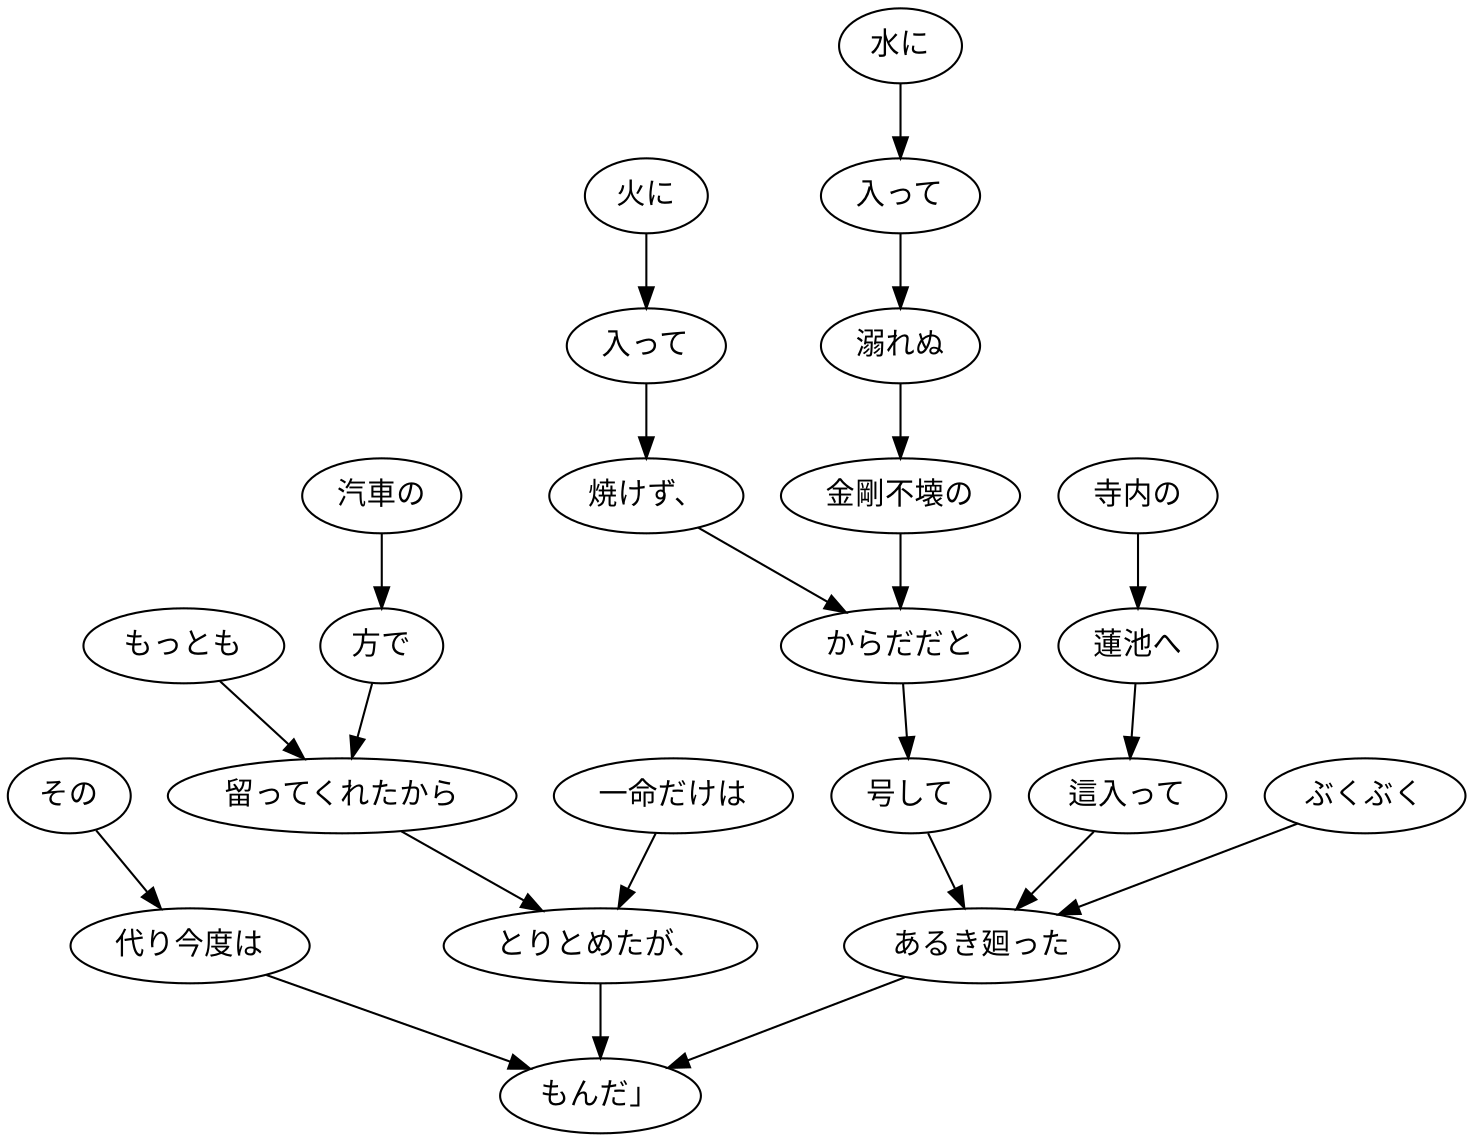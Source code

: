 digraph graph6135 {
	node0 [label="もっとも"];
	node1 [label="汽車の"];
	node2 [label="方で"];
	node3 [label="留ってくれたから"];
	node4 [label="一命だけは"];
	node5 [label="とりとめたが、"];
	node6 [label="その"];
	node7 [label="代り今度は"];
	node8 [label="火に"];
	node9 [label="入って"];
	node10 [label="焼けず、"];
	node11 [label="水に"];
	node12 [label="入って"];
	node13 [label="溺れぬ"];
	node14 [label="金剛不壊の"];
	node15 [label="からだだと"];
	node16 [label="号して"];
	node17 [label="寺内の"];
	node18 [label="蓮池へ"];
	node19 [label="這入って"];
	node20 [label="ぶくぶく"];
	node21 [label="あるき廻った"];
	node22 [label="もんだ」"];
	node0 -> node3;
	node1 -> node2;
	node2 -> node3;
	node3 -> node5;
	node4 -> node5;
	node5 -> node22;
	node6 -> node7;
	node7 -> node22;
	node8 -> node9;
	node9 -> node10;
	node10 -> node15;
	node11 -> node12;
	node12 -> node13;
	node13 -> node14;
	node14 -> node15;
	node15 -> node16;
	node16 -> node21;
	node17 -> node18;
	node18 -> node19;
	node19 -> node21;
	node20 -> node21;
	node21 -> node22;
}
